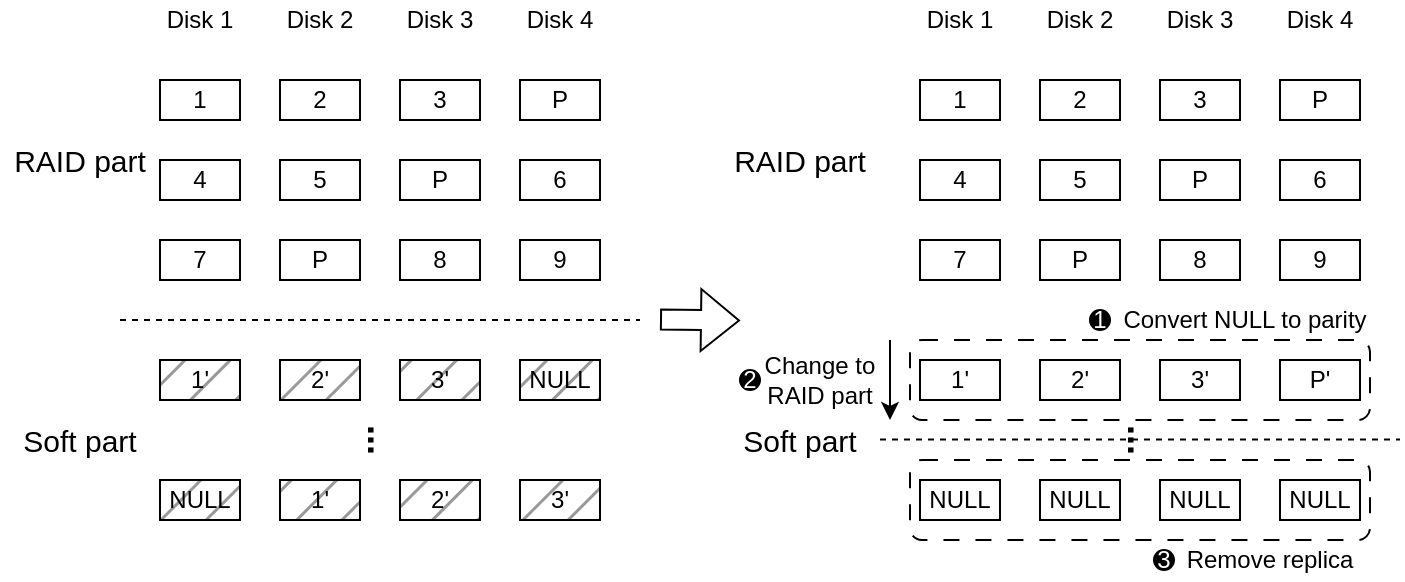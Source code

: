 <mxfile version="24.6.5" type="github">
  <diagram name="Page-1" id="O-2GQO0PXnm37HvwSnrw">
    <mxGraphModel dx="1037" dy="570" grid="1" gridSize="10" guides="1" tooltips="1" connect="1" arrows="1" fold="1" page="1" pageScale="1" pageWidth="850" pageHeight="1100" math="0" shadow="0">
      <root>
        <mxCell id="0" />
        <mxCell id="1" parent="0" />
        <mxCell id="rhE3FwrFqvZkOa-msCw4-1" value="1" style="rounded=0;whiteSpace=wrap;html=1;fillColor=none;" parent="1" vertex="1">
          <mxGeometry x="80" y="40" width="40" height="20" as="geometry" />
        </mxCell>
        <mxCell id="rhE3FwrFqvZkOa-msCw4-2" value="2" style="rounded=0;whiteSpace=wrap;html=1;fillColor=none;" parent="1" vertex="1">
          <mxGeometry x="140" y="40" width="40" height="20" as="geometry" />
        </mxCell>
        <mxCell id="rhE3FwrFqvZkOa-msCw4-3" value="3" style="rounded=0;whiteSpace=wrap;html=1;fillColor=none;" parent="1" vertex="1">
          <mxGeometry x="200" y="40" width="40" height="20" as="geometry" />
        </mxCell>
        <mxCell id="rhE3FwrFqvZkOa-msCw4-4" value="P" style="rounded=0;whiteSpace=wrap;html=1;fillColor=none;" parent="1" vertex="1">
          <mxGeometry x="260" y="40" width="40" height="20" as="geometry" />
        </mxCell>
        <mxCell id="rhE3FwrFqvZkOa-msCw4-5" value="4" style="rounded=0;whiteSpace=wrap;html=1;fillColor=none;" parent="1" vertex="1">
          <mxGeometry x="80" y="80" width="40" height="20" as="geometry" />
        </mxCell>
        <mxCell id="rhE3FwrFqvZkOa-msCw4-6" value="5" style="rounded=0;whiteSpace=wrap;html=1;fillColor=none;" parent="1" vertex="1">
          <mxGeometry x="140" y="80" width="40" height="20" as="geometry" />
        </mxCell>
        <mxCell id="rhE3FwrFqvZkOa-msCw4-7" value="P" style="rounded=0;whiteSpace=wrap;html=1;fillColor=none;" parent="1" vertex="1">
          <mxGeometry x="200" y="80" width="40" height="20" as="geometry" />
        </mxCell>
        <mxCell id="rhE3FwrFqvZkOa-msCw4-8" value="6" style="rounded=0;whiteSpace=wrap;html=1;fillColor=none;" parent="1" vertex="1">
          <mxGeometry x="260" y="80" width="40" height="20" as="geometry" />
        </mxCell>
        <mxCell id="rhE3FwrFqvZkOa-msCw4-9" value="7" style="rounded=0;whiteSpace=wrap;html=1;fillColor=none;" parent="1" vertex="1">
          <mxGeometry x="80" y="120" width="40" height="20" as="geometry" />
        </mxCell>
        <mxCell id="rhE3FwrFqvZkOa-msCw4-10" value="P" style="rounded=0;whiteSpace=wrap;html=1;fillColor=none;" parent="1" vertex="1">
          <mxGeometry x="140" y="120" width="40" height="20" as="geometry" />
        </mxCell>
        <mxCell id="rhE3FwrFqvZkOa-msCw4-11" value="8" style="rounded=0;whiteSpace=wrap;html=1;fillColor=none;" parent="1" vertex="1">
          <mxGeometry x="200" y="120" width="40" height="20" as="geometry" />
        </mxCell>
        <mxCell id="rhE3FwrFqvZkOa-msCw4-12" value="9" style="rounded=0;whiteSpace=wrap;html=1;fillColor=none;" parent="1" vertex="1">
          <mxGeometry x="260" y="120" width="40" height="20" as="geometry" />
        </mxCell>
        <mxCell id="rhE3FwrFqvZkOa-msCw4-13" value="1&#39;" style="rounded=0;whiteSpace=wrap;html=1;fillColor=#999999;fillStyle=hatch;" parent="1" vertex="1">
          <mxGeometry x="80" y="180" width="40" height="20" as="geometry" />
        </mxCell>
        <mxCell id="rhE3FwrFqvZkOa-msCw4-14" value="2&#39;" style="rounded=0;whiteSpace=wrap;html=1;fillColor=#999999;fillStyle=hatch;" parent="1" vertex="1">
          <mxGeometry x="140" y="180" width="40" height="20" as="geometry" />
        </mxCell>
        <mxCell id="rhE3FwrFqvZkOa-msCw4-15" value="3&#39;" style="rounded=0;whiteSpace=wrap;html=1;fillColor=#999999;fillStyle=hatch;" parent="1" vertex="1">
          <mxGeometry x="200" y="180" width="40" height="20" as="geometry" />
        </mxCell>
        <mxCell id="rhE3FwrFqvZkOa-msCw4-16" value="NULL" style="rounded=0;whiteSpace=wrap;html=1;fillColor=#999999;fillStyle=hatch;" parent="1" vertex="1">
          <mxGeometry x="260" y="180" width="40" height="20" as="geometry" />
        </mxCell>
        <mxCell id="rhE3FwrFqvZkOa-msCw4-22" value="&lt;b&gt;&lt;font style=&quot;font-size: 18px;&quot;&gt;...&lt;/font&gt;&lt;/b&gt;" style="rounded=0;whiteSpace=wrap;html=1;rotation=90;fillColor=none;strokeColor=none;" parent="1" vertex="1">
          <mxGeometry x="170" y="210" width="40" height="20" as="geometry" />
        </mxCell>
        <mxCell id="rhE3FwrFqvZkOa-msCw4-23" value="1&#39;" style="rounded=0;whiteSpace=wrap;html=1;fillColor=#999999;fillStyle=hatch;" parent="1" vertex="1">
          <mxGeometry x="140" y="240" width="40" height="20" as="geometry" />
        </mxCell>
        <mxCell id="rhE3FwrFqvZkOa-msCw4-24" value="2&#39;" style="rounded=0;whiteSpace=wrap;html=1;fillColor=#999999;fillStyle=hatch;" parent="1" vertex="1">
          <mxGeometry x="200" y="240" width="40" height="20" as="geometry" />
        </mxCell>
        <mxCell id="rhE3FwrFqvZkOa-msCw4-25" value="3&#39;" style="rounded=0;whiteSpace=wrap;html=1;fillColor=#999999;fillStyle=hatch;" parent="1" vertex="1">
          <mxGeometry x="260" y="240" width="40" height="20" as="geometry" />
        </mxCell>
        <mxCell id="rhE3FwrFqvZkOa-msCw4-26" value="NULL" style="rounded=0;whiteSpace=wrap;html=1;fillColor=#999999;fillStyle=hatch;" parent="1" vertex="1">
          <mxGeometry x="80" y="240" width="40" height="20" as="geometry" />
        </mxCell>
        <mxCell id="rhE3FwrFqvZkOa-msCw4-35" value="" style="shape=flexArrow;endArrow=classic;html=1;rounded=0;" parent="1" edge="1">
          <mxGeometry width="50" height="50" relative="1" as="geometry">
            <mxPoint x="330" y="159.75" as="sourcePoint" />
            <mxPoint x="370" y="160.25" as="targetPoint" />
          </mxGeometry>
        </mxCell>
        <mxCell id="rhE3FwrFqvZkOa-msCw4-36" value="1" style="rounded=0;whiteSpace=wrap;html=1;fillColor=none;" parent="1" vertex="1">
          <mxGeometry x="460" y="40" width="40" height="20" as="geometry" />
        </mxCell>
        <mxCell id="rhE3FwrFqvZkOa-msCw4-37" value="2" style="rounded=0;whiteSpace=wrap;html=1;fillColor=none;" parent="1" vertex="1">
          <mxGeometry x="520" y="40" width="40" height="20" as="geometry" />
        </mxCell>
        <mxCell id="rhE3FwrFqvZkOa-msCw4-38" value="3" style="rounded=0;whiteSpace=wrap;html=1;fillColor=none;" parent="1" vertex="1">
          <mxGeometry x="580" y="40" width="40" height="20" as="geometry" />
        </mxCell>
        <mxCell id="rhE3FwrFqvZkOa-msCw4-39" value="P" style="rounded=0;whiteSpace=wrap;html=1;fillColor=none;" parent="1" vertex="1">
          <mxGeometry x="640" y="40" width="40" height="20" as="geometry" />
        </mxCell>
        <mxCell id="rhE3FwrFqvZkOa-msCw4-40" value="4" style="rounded=0;whiteSpace=wrap;html=1;fillColor=none;" parent="1" vertex="1">
          <mxGeometry x="460" y="80" width="40" height="20" as="geometry" />
        </mxCell>
        <mxCell id="rhE3FwrFqvZkOa-msCw4-41" value="5" style="rounded=0;whiteSpace=wrap;html=1;fillColor=none;" parent="1" vertex="1">
          <mxGeometry x="520" y="80" width="40" height="20" as="geometry" />
        </mxCell>
        <mxCell id="rhE3FwrFqvZkOa-msCw4-42" value="P" style="rounded=0;whiteSpace=wrap;html=1;fillColor=none;" parent="1" vertex="1">
          <mxGeometry x="580" y="80" width="40" height="20" as="geometry" />
        </mxCell>
        <mxCell id="rhE3FwrFqvZkOa-msCw4-43" value="6" style="rounded=0;whiteSpace=wrap;html=1;fillColor=none;" parent="1" vertex="1">
          <mxGeometry x="640" y="80" width="40" height="20" as="geometry" />
        </mxCell>
        <mxCell id="rhE3FwrFqvZkOa-msCw4-44" value="7" style="rounded=0;whiteSpace=wrap;html=1;fillColor=none;" parent="1" vertex="1">
          <mxGeometry x="460" y="120" width="40" height="20" as="geometry" />
        </mxCell>
        <mxCell id="rhE3FwrFqvZkOa-msCw4-45" value="P" style="rounded=0;whiteSpace=wrap;html=1;fillColor=none;" parent="1" vertex="1">
          <mxGeometry x="520" y="120" width="40" height="20" as="geometry" />
        </mxCell>
        <mxCell id="rhE3FwrFqvZkOa-msCw4-46" value="8" style="rounded=0;whiteSpace=wrap;html=1;fillColor=none;" parent="1" vertex="1">
          <mxGeometry x="580" y="120" width="40" height="20" as="geometry" />
        </mxCell>
        <mxCell id="rhE3FwrFqvZkOa-msCw4-47" value="9" style="rounded=0;whiteSpace=wrap;html=1;fillColor=none;" parent="1" vertex="1">
          <mxGeometry x="640" y="120" width="40" height="20" as="geometry" />
        </mxCell>
        <mxCell id="rhE3FwrFqvZkOa-msCw4-48" value="1&#39;" style="rounded=0;whiteSpace=wrap;html=1;fillColor=none;fillStyle=hatch;" parent="1" vertex="1">
          <mxGeometry x="460" y="180" width="40" height="20" as="geometry" />
        </mxCell>
        <mxCell id="rhE3FwrFqvZkOa-msCw4-49" value="2&#39;" style="rounded=0;whiteSpace=wrap;html=1;fillColor=none;fillStyle=hatch;" parent="1" vertex="1">
          <mxGeometry x="520" y="180" width="40" height="20" as="geometry" />
        </mxCell>
        <mxCell id="rhE3FwrFqvZkOa-msCw4-50" value="3&#39;" style="rounded=0;whiteSpace=wrap;html=1;fillColor=none;fillStyle=hatch;" parent="1" vertex="1">
          <mxGeometry x="580" y="180" width="40" height="20" as="geometry" />
        </mxCell>
        <mxCell id="rhE3FwrFqvZkOa-msCw4-51" value="P&#39;" style="rounded=0;whiteSpace=wrap;html=1;fillColor=none;fillStyle=hatch;" parent="1" vertex="1">
          <mxGeometry x="640" y="180" width="40" height="20" as="geometry" />
        </mxCell>
        <mxCell id="rhE3FwrFqvZkOa-msCw4-53" value="&lt;b&gt;&lt;font style=&quot;font-size: 18px;&quot;&gt;...&lt;/font&gt;&lt;/b&gt;" style="rounded=0;whiteSpace=wrap;html=1;rotation=90;fillColor=none;strokeColor=none;" parent="1" vertex="1">
          <mxGeometry x="550" y="210" width="40" height="20" as="geometry" />
        </mxCell>
        <mxCell id="rhE3FwrFqvZkOa-msCw4-54" value="NULL" style="rounded=0;whiteSpace=wrap;html=1;fillColor=none;fillStyle=hatch;" parent="1" vertex="1">
          <mxGeometry x="520" y="240" width="40" height="20" as="geometry" />
        </mxCell>
        <mxCell id="rhE3FwrFqvZkOa-msCw4-55" value="NULL" style="rounded=0;whiteSpace=wrap;html=1;fillColor=none;fillStyle=hatch;" parent="1" vertex="1">
          <mxGeometry x="580" y="240" width="40" height="20" as="geometry" />
        </mxCell>
        <mxCell id="rhE3FwrFqvZkOa-msCw4-56" value="NULL" style="rounded=0;whiteSpace=wrap;html=1;fillColor=none;fillStyle=hatch;" parent="1" vertex="1">
          <mxGeometry x="640" y="240" width="40" height="20" as="geometry" />
        </mxCell>
        <mxCell id="rhE3FwrFqvZkOa-msCw4-57" value="NULL" style="rounded=0;whiteSpace=wrap;html=1;fillColor=none;fillStyle=hatch;" parent="1" vertex="1">
          <mxGeometry x="460" y="240" width="40" height="20" as="geometry" />
        </mxCell>
        <mxCell id="rhE3FwrFqvZkOa-msCw4-66" value="" style="rounded=1;whiteSpace=wrap;html=1;fillColor=none;dashed=1;dashPattern=8 8;" parent="1" vertex="1">
          <mxGeometry x="455" y="170" width="230" height="40" as="geometry" />
        </mxCell>
        <mxCell id="rhE3FwrFqvZkOa-msCw4-67" value="&lt;font style=&quot;&quot; color=&quot;#ffffff&quot;&gt;1&lt;/font&gt;" style="ellipse;whiteSpace=wrap;html=1;aspect=fixed;fillColor=#000000;" parent="1" vertex="1">
          <mxGeometry x="545" y="155" width="10" height="10" as="geometry" />
        </mxCell>
        <mxCell id="rhE3FwrFqvZkOa-msCw4-68" value="Convert NULL to parity" style="rounded=0;whiteSpace=wrap;html=1;fillColor=none;strokeColor=none;" parent="1" vertex="1">
          <mxGeometry x="560" y="150" width="125" height="20" as="geometry" />
        </mxCell>
        <mxCell id="rhE3FwrFqvZkOa-msCw4-69" value="&lt;font style=&quot;&quot; color=&quot;#ffffff&quot;&gt;2&lt;/font&gt;" style="ellipse;whiteSpace=wrap;html=1;aspect=fixed;fillColor=#000000;" parent="1" vertex="1">
          <mxGeometry x="370" y="185" width="10" height="10" as="geometry" />
        </mxCell>
        <mxCell id="rhE3FwrFqvZkOa-msCw4-70" value="Change to RAID part" style="rounded=0;whiteSpace=wrap;html=1;fillColor=none;strokeColor=none;" parent="1" vertex="1">
          <mxGeometry x="380" y="175" width="60" height="30" as="geometry" />
        </mxCell>
        <mxCell id="rhE3FwrFqvZkOa-msCw4-72" value="" style="rounded=1;whiteSpace=wrap;html=1;fillColor=none;dashed=1;dashPattern=8 8;" parent="1" vertex="1">
          <mxGeometry x="455" y="230" width="230" height="40" as="geometry" />
        </mxCell>
        <mxCell id="rhE3FwrFqvZkOa-msCw4-73" value="&lt;font style=&quot;&quot; color=&quot;#ffffff&quot;&gt;3&lt;/font&gt;" style="ellipse;whiteSpace=wrap;html=1;aspect=fixed;fillColor=#000000;" parent="1" vertex="1">
          <mxGeometry x="577" y="275" width="10" height="10" as="geometry" />
        </mxCell>
        <mxCell id="rhE3FwrFqvZkOa-msCw4-74" value="Remove replica" style="rounded=0;whiteSpace=wrap;html=1;fillColor=none;strokeColor=none;" parent="1" vertex="1">
          <mxGeometry x="590" y="270" width="90" height="20" as="geometry" />
        </mxCell>
        <mxCell id="UbbQo-HhBk8lENSYEZFq-1" value="" style="endArrow=none;dashed=1;html=1;rounded=0;" edge="1" parent="1">
          <mxGeometry width="50" height="50" relative="1" as="geometry">
            <mxPoint x="60" y="160" as="sourcePoint" />
            <mxPoint x="320" y="160" as="targetPoint" />
          </mxGeometry>
        </mxCell>
        <mxCell id="UbbQo-HhBk8lENSYEZFq-2" value="RAID part" style="rounded=0;whiteSpace=wrap;html=1;fontSize=15;fillColor=none;strokeColor=none;" vertex="1" parent="1">
          <mxGeometry y="60" width="80" height="40" as="geometry" />
        </mxCell>
        <mxCell id="UbbQo-HhBk8lENSYEZFq-3" value="Soft part" style="rounded=0;whiteSpace=wrap;html=1;fontSize=15;fillColor=none;strokeColor=none;" vertex="1" parent="1">
          <mxGeometry y="200" width="80" height="40" as="geometry" />
        </mxCell>
        <mxCell id="UbbQo-HhBk8lENSYEZFq-4" value="" style="endArrow=none;dashed=1;html=1;rounded=0;" edge="1" parent="1">
          <mxGeometry width="50" height="50" relative="1" as="geometry">
            <mxPoint x="440" y="219.75" as="sourcePoint" />
            <mxPoint x="700" y="219.75" as="targetPoint" />
          </mxGeometry>
        </mxCell>
        <mxCell id="UbbQo-HhBk8lENSYEZFq-5" value="RAID part" style="rounded=0;whiteSpace=wrap;html=1;fontSize=15;fillColor=none;strokeColor=none;" vertex="1" parent="1">
          <mxGeometry x="360" y="60" width="80" height="40" as="geometry" />
        </mxCell>
        <mxCell id="UbbQo-HhBk8lENSYEZFq-6" value="Soft part" style="rounded=0;whiteSpace=wrap;html=1;fontSize=15;fillColor=none;strokeColor=none;" vertex="1" parent="1">
          <mxGeometry x="360" y="200" width="80" height="40" as="geometry" />
        </mxCell>
        <mxCell id="UbbQo-HhBk8lENSYEZFq-10" value="" style="endArrow=classic;html=1;rounded=0;" edge="1" parent="1">
          <mxGeometry width="50" height="50" relative="1" as="geometry">
            <mxPoint x="445" y="170" as="sourcePoint" />
            <mxPoint x="445" y="210" as="targetPoint" />
          </mxGeometry>
        </mxCell>
        <mxCell id="UbbQo-HhBk8lENSYEZFq-12" value="Disk 1" style="rounded=0;whiteSpace=wrap;html=1;fillColor=none;strokeColor=none;" vertex="1" parent="1">
          <mxGeometry x="80" width="40" height="20" as="geometry" />
        </mxCell>
        <mxCell id="UbbQo-HhBk8lENSYEZFq-13" value="Disk 2" style="rounded=0;whiteSpace=wrap;html=1;fillColor=none;strokeColor=none;" vertex="1" parent="1">
          <mxGeometry x="140" width="40" height="20" as="geometry" />
        </mxCell>
        <mxCell id="UbbQo-HhBk8lENSYEZFq-14" value="Disk 3" style="rounded=0;whiteSpace=wrap;html=1;fillColor=none;strokeColor=none;" vertex="1" parent="1">
          <mxGeometry x="200" width="40" height="20" as="geometry" />
        </mxCell>
        <mxCell id="UbbQo-HhBk8lENSYEZFq-15" value="Disk 4" style="rounded=0;whiteSpace=wrap;html=1;fillColor=none;strokeColor=none;" vertex="1" parent="1">
          <mxGeometry x="260" width="40" height="20" as="geometry" />
        </mxCell>
        <mxCell id="UbbQo-HhBk8lENSYEZFq-16" value="Disk 1" style="rounded=0;whiteSpace=wrap;html=1;fillColor=none;strokeColor=none;" vertex="1" parent="1">
          <mxGeometry x="460" width="40" height="20" as="geometry" />
        </mxCell>
        <mxCell id="UbbQo-HhBk8lENSYEZFq-17" value="Disk 2" style="rounded=0;whiteSpace=wrap;html=1;fillColor=none;strokeColor=none;" vertex="1" parent="1">
          <mxGeometry x="520" width="40" height="20" as="geometry" />
        </mxCell>
        <mxCell id="UbbQo-HhBk8lENSYEZFq-18" value="Disk 3" style="rounded=0;whiteSpace=wrap;html=1;fillColor=none;strokeColor=none;" vertex="1" parent="1">
          <mxGeometry x="580" width="40" height="20" as="geometry" />
        </mxCell>
        <mxCell id="UbbQo-HhBk8lENSYEZFq-19" value="Disk 4" style="rounded=0;whiteSpace=wrap;html=1;fillColor=none;strokeColor=none;" vertex="1" parent="1">
          <mxGeometry x="640" width="40" height="20" as="geometry" />
        </mxCell>
      </root>
    </mxGraphModel>
  </diagram>
</mxfile>
